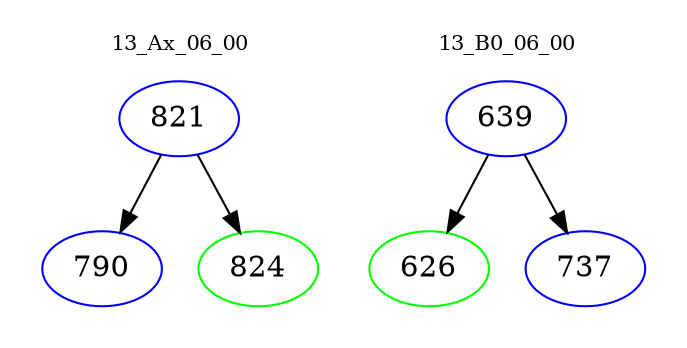 digraph{
subgraph cluster_0 {
color = white
label = "13_Ax_06_00";
fontsize=10;
T0_821 [label="821", color="blue"]
T0_821 -> T0_790 [color="black"]
T0_790 [label="790", color="blue"]
T0_821 -> T0_824 [color="black"]
T0_824 [label="824", color="green"]
}
subgraph cluster_1 {
color = white
label = "13_B0_06_00";
fontsize=10;
T1_639 [label="639", color="blue"]
T1_639 -> T1_626 [color="black"]
T1_626 [label="626", color="green"]
T1_639 -> T1_737 [color="black"]
T1_737 [label="737", color="blue"]
}
}

